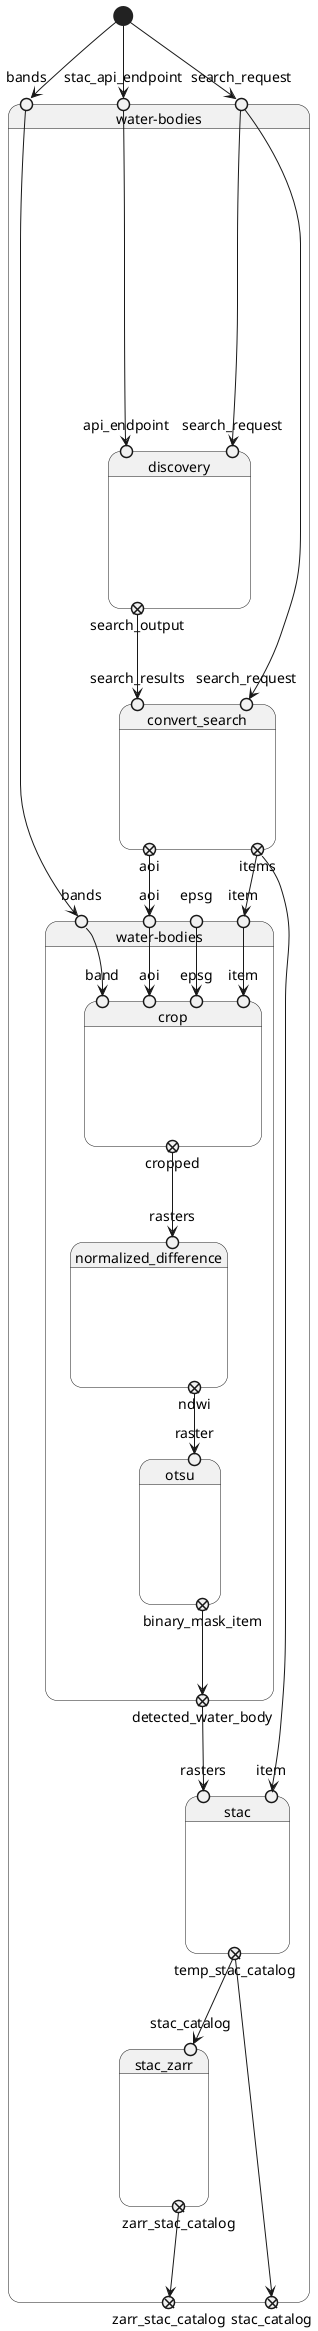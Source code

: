 /'
 ' Diagram generated by cwl2puml v0.14.0
 ' timestamp: 2025-09-20T09:51:50.902
 '/
@startuml
hide empty description






    
state "water-bodies" as water_bodies {
        
    state "stac_api_endpoint" as water_bodies_stac_api_endpoint <<entryPoint>>
        
    state "search_request" as water_bodies_search_request <<entryPoint>>
        
    state "bands" as water_bodies_bands <<entryPoint>>
        


    
        

        
            
        
            
        
            
        
            
        
            
        
            
        
            
        
            
        
            
        

        
    state discovery {
            
        state "api_endpoint" as discovery_api_endpoint <<entryPoint>>
        water_bodies_stac_api_endpoint --> discovery_api_endpoint
            
        state "search_request" as discovery_search_request <<entryPoint>>
        water_bodies_search_request --> discovery_search_request
            

            
        state "search_output" as discovery_search_output <<exitPoint>>
            
    }
        
    
        

        
            
        
            
        
            
        
            
        
            
        
            
        
            
        
            
        
            
        

        
    state convert_search {
            
        state "search_results" as convert_search_search_results <<entryPoint>>
        discovery_search_output --> convert_search_search_results
            
        state "search_request" as convert_search_search_request <<entryPoint>>
        water_bodies_search_request --> convert_search_search_request
            

            
        state "items" as convert_search_items <<exitPoint>>
            
        state "aoi" as convert_search_aoi <<exitPoint>>
            
    }
        
    
        

        
            
        
            
        
            
        
            
        
            
                
' Workflow
state "water-bodies" as water_bodies {
                
    state "aoi" as detect_water_body_aoi <<entryPoint>>
                
    state "epsg" as detect_water_body_epsg <<entryPoint>>
                
    state "bands" as detect_water_body_bands <<entryPoint>>
                
    state "item" as detect_water_body_item <<entryPoint>>
                
                
    convert_search_items --> detect_water_body_item
                
    convert_search_aoi --> detect_water_body_aoi
                
    water_bodies_bands --> detect_water_body_bands
                

                
    
        

        
            
        
            
        
            
        
            
        
            
        
            
        
            
        
            
        
            
        

        
    state crop {
            
        state "item" as crop_item <<entryPoint>>
        detect_water_body_item --> crop_item
            
        state "aoi" as crop_aoi <<entryPoint>>
        detect_water_body_aoi --> crop_aoi
            
        state "epsg" as crop_epsg <<entryPoint>>
        detect_water_body_epsg --> crop_epsg
            
        state "band" as crop_band <<entryPoint>>
        detect_water_body_bands --> crop_band
            

            
        state "cropped" as crop_cropped <<exitPoint>>
            
    }
        
    
        

        
            
        
            
        
            
        
            
        
            
        
            
        
            
        
            
        
            
        

        
    state normalized_difference {
            
        state "rasters" as normalized_difference_rasters <<entryPoint>>
        crop_cropped --> normalized_difference_rasters
            

            
        state "ndwi" as normalized_difference_ndwi <<exitPoint>>
            
    }
        
    
        

        
            
        
            
        
            
        
            
        
            
        
            
        
            
        
            
        
            
        

        
    state otsu {
            
        state "raster" as otsu_raster <<entryPoint>>
        normalized_difference_ndwi --> otsu_raster
            

            
        state "binary_mask_item" as otsu_binary_mask_item <<exitPoint>>
            
    }
        
    

                
    state "detected_water_body" as water_bodies_detected_water_body <<exitPoint>>
    otsu_binary_mask_item --> water_bodies_detected_water_body
                
}
            
        
            
        
            
        
            
        
            
        

        
    
        

        
            
        
            
        
            
        
            
        
            
        
            
        
            
        
            
        
            
        

        
    state stac {
            
        state "item" as stac_item <<entryPoint>>
        convert_search_items --> stac_item
            
        state "rasters" as stac_rasters <<entryPoint>>
        water_bodies_detected_water_body --> stac_rasters
            

            
        state "temp_stac_catalog" as stac_temp_stac_catalog <<exitPoint>>
            
    }
        
    
        

        
            
        
            
        
            
        
            
        
            
        
            
        
            
        
            
        
            
        

        
    state stac_zarr {
            
        state "stac_catalog" as stac_zarr_stac_catalog <<entryPoint>>
        stac_temp_stac_catalog --> stac_zarr_stac_catalog
            

            
        state "zarr_stac_catalog" as stac_zarr_zarr_stac_catalog <<exitPoint>>
            
    }
        
    

            
state "zarr_stac_catalog" as water_bodies_zarr_stac_catalog <<exitPoint>>
stac_zarr_zarr_stac_catalog --> water_bodies_zarr_stac_catalog
            
state "stac_catalog" as water_bodies_stac_catalog <<exitPoint>>
stac_temp_stac_catalog --> water_bodies_stac_catalog
            
}
        
[*] --> water_bodies_stac_api_endpoint
        
[*] --> water_bodies_search_request
        
[*] --> water_bodies_bands
        
    

    

    

    

    

    

    

    

    


@enduml